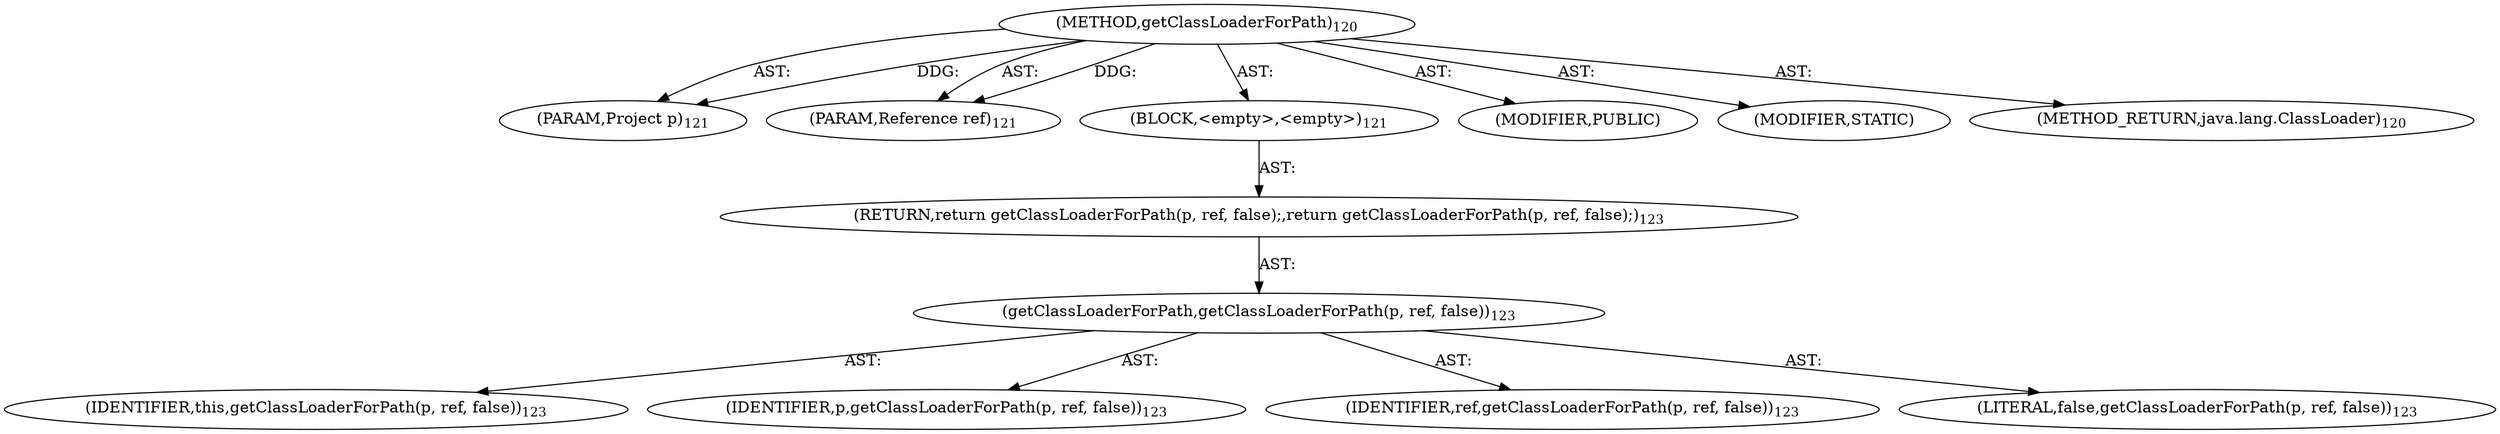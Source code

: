 digraph "getClassLoaderForPath" {  
"111669149696" [label = <(METHOD,getClassLoaderForPath)<SUB>120</SUB>> ]
"115964117003" [label = <(PARAM,Project p)<SUB>121</SUB>> ]
"115964117004" [label = <(PARAM,Reference ref)<SUB>121</SUB>> ]
"25769803776" [label = <(BLOCK,&lt;empty&gt;,&lt;empty&gt;)<SUB>121</SUB>> ]
"146028888064" [label = <(RETURN,return getClassLoaderForPath(p, ref, false);,return getClassLoaderForPath(p, ref, false);)<SUB>123</SUB>> ]
"30064771072" [label = <(getClassLoaderForPath,getClassLoaderForPath(p, ref, false))<SUB>123</SUB>> ]
"68719476761" [label = <(IDENTIFIER,this,getClassLoaderForPath(p, ref, false))<SUB>123</SUB>> ]
"68719476762" [label = <(IDENTIFIER,p,getClassLoaderForPath(p, ref, false))<SUB>123</SUB>> ]
"68719476763" [label = <(IDENTIFIER,ref,getClassLoaderForPath(p, ref, false))<SUB>123</SUB>> ]
"90194313216" [label = <(LITERAL,false,getClassLoaderForPath(p, ref, false))<SUB>123</SUB>> ]
"133143986180" [label = <(MODIFIER,PUBLIC)> ]
"133143986181" [label = <(MODIFIER,STATIC)> ]
"128849018880" [label = <(METHOD_RETURN,java.lang.ClassLoader)<SUB>120</SUB>> ]
  "111669149696" -> "115964117003"  [ label = "AST: "] 
  "111669149696" -> "115964117004"  [ label = "AST: "] 
  "111669149696" -> "25769803776"  [ label = "AST: "] 
  "111669149696" -> "133143986180"  [ label = "AST: "] 
  "111669149696" -> "133143986181"  [ label = "AST: "] 
  "111669149696" -> "128849018880"  [ label = "AST: "] 
  "25769803776" -> "146028888064"  [ label = "AST: "] 
  "146028888064" -> "30064771072"  [ label = "AST: "] 
  "30064771072" -> "68719476761"  [ label = "AST: "] 
  "30064771072" -> "68719476762"  [ label = "AST: "] 
  "30064771072" -> "68719476763"  [ label = "AST: "] 
  "30064771072" -> "90194313216"  [ label = "AST: "] 
  "111669149696" -> "115964117003"  [ label = "DDG: "] 
  "111669149696" -> "115964117004"  [ label = "DDG: "] 
}
